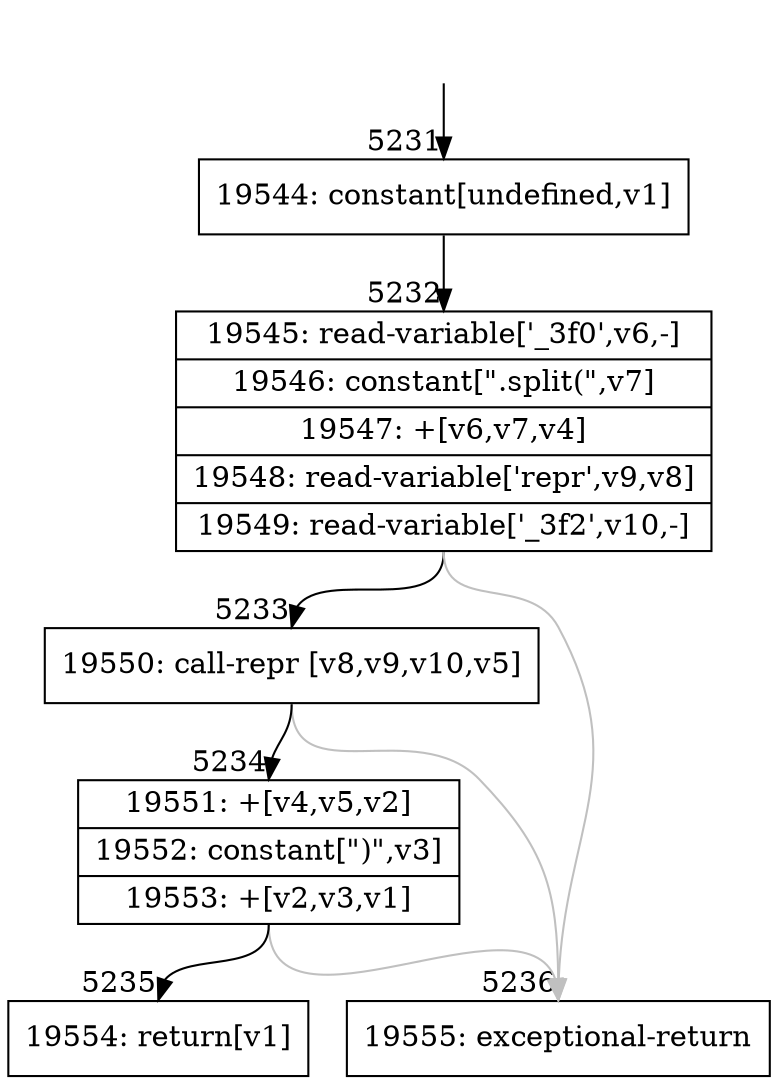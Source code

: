 digraph {
rankdir="TD"
BB_entry370[shape=none,label=""];
BB_entry370 -> BB5231 [tailport=s, headport=n, headlabel="    5231"]
BB5231 [shape=record label="{19544: constant[undefined,v1]}" ] 
BB5231 -> BB5232 [tailport=s, headport=n, headlabel="      5232"]
BB5232 [shape=record label="{19545: read-variable['_3f0',v6,-]|19546: constant[\".split(\",v7]|19547: +[v6,v7,v4]|19548: read-variable['repr',v9,v8]|19549: read-variable['_3f2',v10,-]}" ] 
BB5232 -> BB5233 [tailport=s, headport=n, headlabel="      5233"]
BB5232 -> BB5236 [tailport=s, headport=n, color=gray, headlabel="      5236"]
BB5233 [shape=record label="{19550: call-repr [v8,v9,v10,v5]}" ] 
BB5233 -> BB5234 [tailport=s, headport=n, headlabel="      5234"]
BB5233 -> BB5236 [tailport=s, headport=n, color=gray]
BB5234 [shape=record label="{19551: +[v4,v5,v2]|19552: constant[\")\",v3]|19553: +[v2,v3,v1]}" ] 
BB5234 -> BB5235 [tailport=s, headport=n, headlabel="      5235"]
BB5234 -> BB5236 [tailport=s, headport=n, color=gray]
BB5235 [shape=record label="{19554: return[v1]}" ] 
BB5236 [shape=record label="{19555: exceptional-return}" ] 
//#$~ 3756
}
